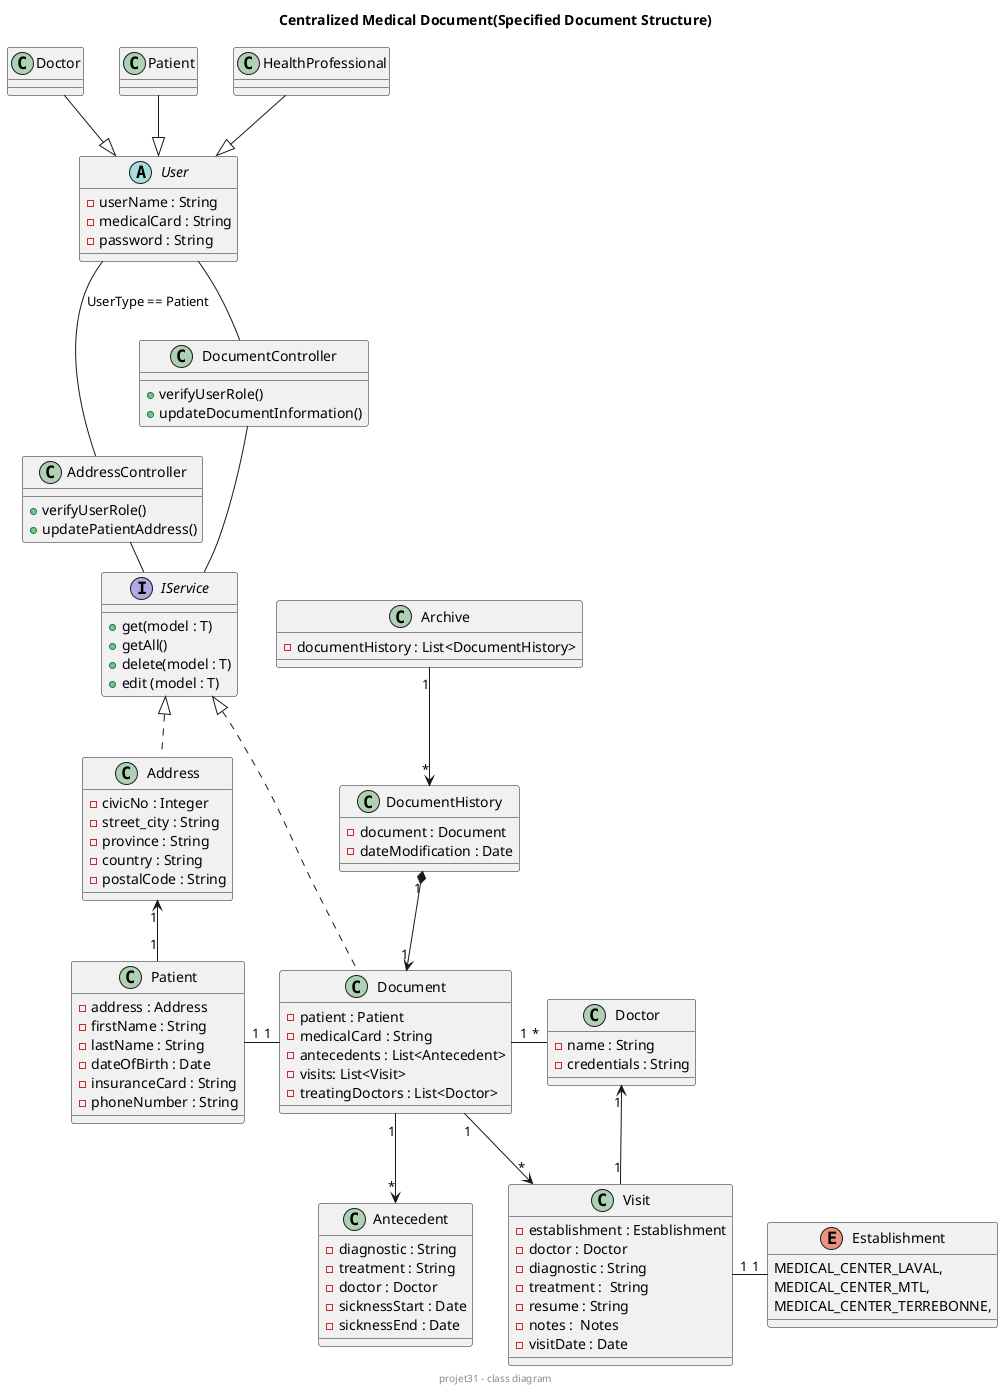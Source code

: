 @startuml
title **Centralized Medical Document**(Specified Document Structure)
center footer projet31 - class diagram

 abstract User { 
           - userName : String
            - medicalCard : String
            - password : String
        }

       class "Doctor" as D1 {

        }

        class "Patient" as P1 {

        }
        class "HealthProfessional" as HP {

        }

D1 -down-|> User
HP -down-|> User
P1 -down-|> User

class Patient {
   - address : Address 
   - firstName : String
   - lastName : String
   - dateOfBirth : Date
   - insuranceCard : String
   - phoneNumber : String
}

class Doctor {
   - name : String
   - credentials : String
}

interface IService { 
   + get(model : T)
   + getAll()
   + delete(model : T)
   + edit (model : T)
}

class Document implements IService{
   - patient : Patient
   - medicalCard : String 
   - antecedents : List<Antecedent> 
   - visits: List<Visit> 
   - treatingDoctors : List<Doctor> 
}

enum Establishment {
   MEDICAL_CENTER_LAVAL,
   MEDICAL_CENTER_MTL,
   MEDICAL_CENTER_TERREBONNE,
}

class Address {
   - civicNo : Integer
   - street_city : String
   - province : String
   - country : String
   - postalCode : String
}

class DocumentHistory  {
- document : Document
- dateModification : Date
}

class Archive {
-  documentHistory : List<DocumentHistory>
}

class AddressController { 
   + verifyUserRole()
   + updatePatientAddress()
}

class DocumentController { 
   + verifyUserRole()
   + updateDocumentInformation()
}

class Antecedent{
   - diagnostic : String
   - treatment : String
   - doctor : Doctor
   - sicknessStart : Date
   - sicknessEnd : Date
}

class Visit {
- establishment : Establishment
- doctor : Doctor
- diagnostic : String
- treatment :  String
- resume : String
- notes :  Notes
- visitDate : Date 
}



Patient "1" -right- "1" Document
Address "1" <-down- "1" Patient
Doctor "*" -left- "1" Document
Visit "1" -right- "1" Establishment
Doctor "1" <-down- "1" Visit
DocumentHistory "1" *--> "1" Document
Archive "1" --> "*" DocumentHistory
Address .up.|> IService
AddressController -right- IService
DocumentController -down- IService

User -- DocumentController 
User -- AddressController : UserType == Patient



Antecedent "*" <-up- "1" Document
Visit "*" <-up- "1" Document
@enduml
